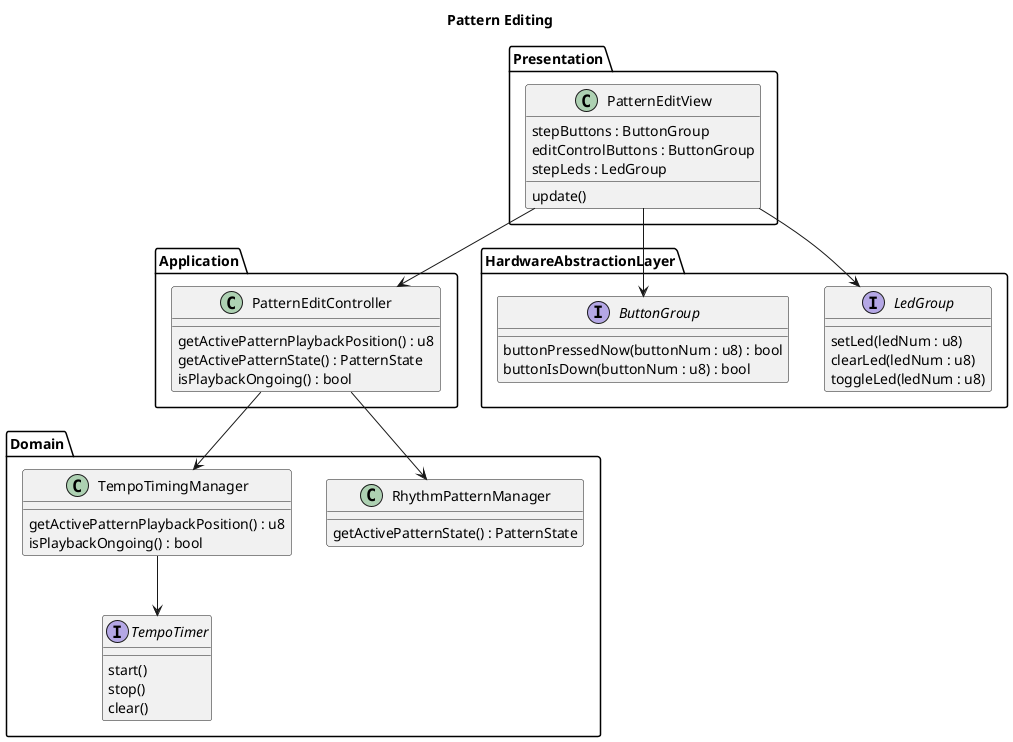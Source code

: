 ' Diagram sketching the relation between classes implementing a view for the
' rhythm pattern editing feature.

@startuml

Title Pattern Editing

package Presentation {
    class PatternEditView {
        stepButtons : ButtonGroup
        editControlButtons : ButtonGroup
        stepLeds : LedGroup
        update()
    }
}

package Application {
    class PatternEditController {
        getActivePatternPlaybackPosition() : u8
        getActivePatternState() : PatternState
        isPlaybackOngoing() : bool
    }
}

package Domain {
    class RhythmPatternManager {
        getActivePatternState() : PatternState
    }
    class TempoTimingManager {
        getActivePatternPlaybackPosition() : u8
        isPlaybackOngoing() : bool
    }
    interface TempoTimer {
        start()
        stop()
        clear()
    }
}

package HardwareAbstractionLayer {
    interface LedGroup {
        setLed(ledNum : u8)
        clearLed(ledNum : u8)
        toggleLed(ledNum : u8)
    }
    interface ButtonGroup {
        buttonPressedNow(buttonNum : u8) : bool
        buttonIsDown(buttonNum : u8) : bool
    }
}

PatternEditView -down-> PatternEditController
PatternEditView -down-> ButtonGroup
PatternEditView -down-> LedGroup

PatternEditController -down-> TempoTimingManager
PatternEditController -down-> RhythmPatternManager
TempoTimingManager -down-> TempoTimer

@enduml
